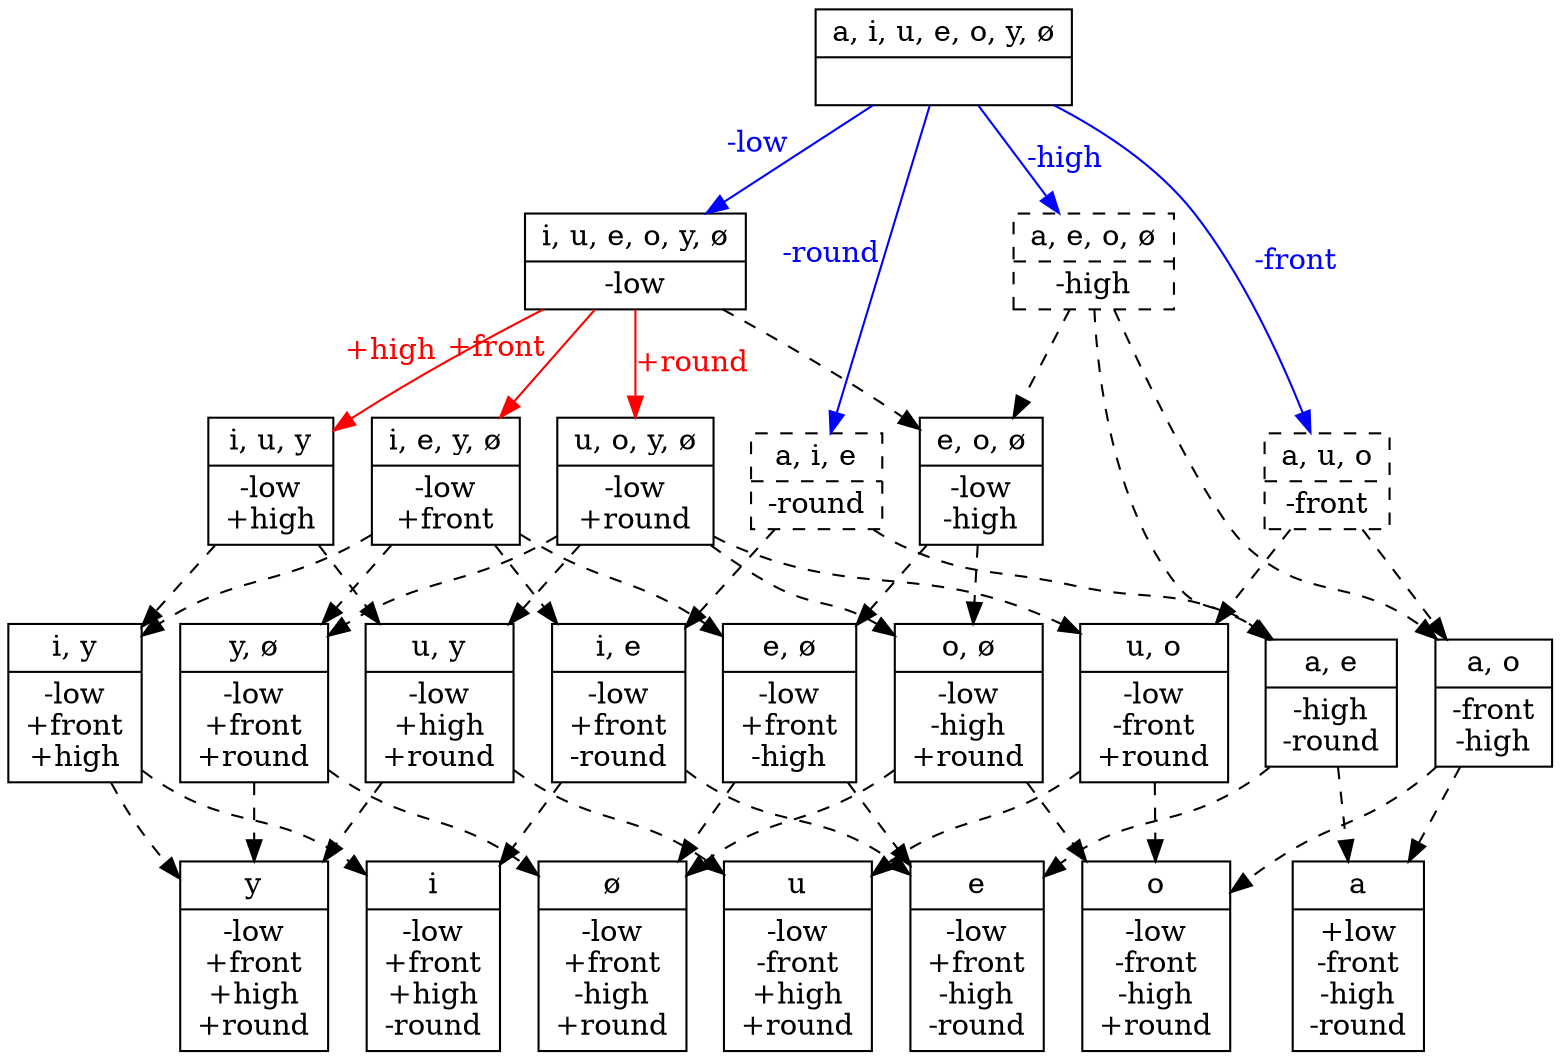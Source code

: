 // None
digraph {
	graph [ dpi = 300 ];
	0 [label="{<segs> a, i, u, e, o, y, ø |<feats>  }",shape=record]
	1 [label="{<segs> i, u, e, o, y, ø |<feats> -low }",shape=record]
	2 [label="{<segs> i, e, y, ø |<feats> -low\n+front }",shape=record]
	3 [label="{<segs> u, o, y, ø |<feats> -low\n+round }",shape=record]
	4 [label="{<segs> i, u, y |<feats> -low\n+high }",shape=record]
	5 [label="{<segs> i |<feats> -low\n+front\n+high\n-round }",shape=record]
	6 [label="{<segs> y |<feats> -low\n+front\n+high\n+round }",shape=record]
	7 [label="{<segs> u |<feats> -low\n-front\n+high\n+round }",shape=record]
	8 [label="{<segs> e |<feats> -low\n+front\n-high\n-round }",shape=record]
	9 [label="{<segs> ø |<feats> -low\n+front\n-high\n+round }",shape=record]
	10 [label="{<segs> o |<feats> -low\n-front\n-high\n+round }",shape=record]
	11 [label="{<segs> a |<feats> +low\n-front\n-high\n-round }",shape=record]
	12 [label="{<segs> y, ø |<feats> -low\n+front\n+round }",shape=record]
	13 [label="{<segs> i, y |<feats> -low\n+front\n+high }",shape=record]
	14 [label="{<segs> u, y |<feats> -low\n+high\n+round }",shape=record]
	15 [label="{<segs> a, u, o |<feats> -front }",shape=record,style=dashed]
	16 [label="{<segs> u, o |<feats> -low\n-front\n+round }",shape=record]
	17 [label="{<segs> a, i, e |<feats> -round }",shape=record,style=dashed]
	18 [label="{<segs> i, e |<feats> -low\n+front\n-round }",shape=record]
	19 [label="{<segs> a, e, o, ø |<feats> -high }",shape=record,style=dashed]
	20 [label="{<segs> e, o, ø |<feats> -low\n-high }",shape=record]
	21 [label="{<segs> e, ø |<feats> -low\n+front\n-high }",shape=record]
	22 [label="{<segs> o, ø |<feats> -low\n-high\n+round }",shape=record]
	23 [label="{<segs> a, o |<feats> -front\n-high }",shape=record]
	24 [label="{<segs> a, e |<feats> -high\n-round }",shape=record]

	0 -> 1 [xlabel="-low",fontcolor=blue,color=blue]
	0 -> 15 [label="-front",fontcolor=blue,color=blue]
	0 -> 17 [xlabel="-round",fontcolor=blue,color=blue]
	0 -> 19 [label="-high",fontcolor=blue,color=blue]
	1 -> 2 [xlabel="+front",fontcolor=red,color=red]
	1 -> 3 [label="+round",fontcolor=red,color=red]
	1 -> 4 [xlabel="+high",fontcolor=red,color=red]
	1 -> 20 [style=dashed]
	19 -> 20 [style=dashed]
	2 -> 12 [style=dashed]
	2 -> 13 [style=dashed]
	2 -> 18 [style=dashed]
	2 -> 21 [style=dashed]
	3 -> 12 [style=dashed]
	3 -> 14 [style=dashed]
	3 -> 16 [style=dashed]
	3 -> 22 [style=dashed]
	4 -> 13 [style=dashed]
	4 -> 14 [style=dashed]

	{13 18} -> 5 [style=dashed]
	{12 13 14} -> 6 [style=dashed]
	{14 16} -> 7 [style=dashed]
	{18 21 24} -> 8 [style=dashed]
	{21 22 12} -> 9 [style=dashed]
	{16 22 23} -> 10 [style=dashed]
	{23 24} -> 11 [style=dashed]

	15 -> {16 23} [style=dashed]
	17 -> {18 24} [style=dashed]
	19 -> {23 24} [style=dashed]
	20 -> {21 22} [style=dashed]
{rank=same; 5 6 7 8 9 10 11}
}
